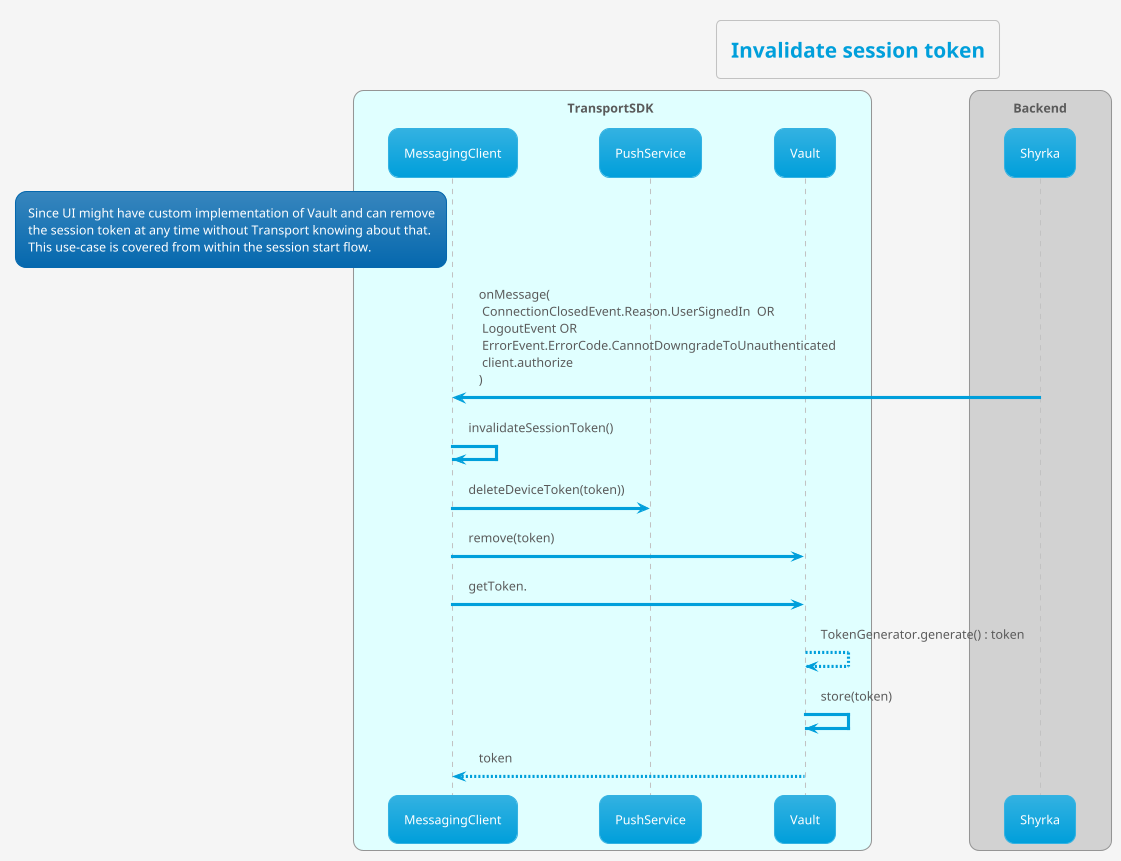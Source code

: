 @startuml
'https://plantuml.com/sequence-diagram

!theme bluegray
!pragma teoz true


skinparam backgroundColor #whitesmoke
title Invalidate session token

box TransportSDK #lightcyan
participant MessagingClient
participant PushService
participant Vault
end box
box Backend
participant Shyrka
end box

		rnote left of MessagingClient
		Since UI might have custom implementation of Vault and can remove
		the session token at any time without Transport knowing about that.
		This use-case is covered from within the session start flow.
    	end rnote

	Shyrka -> MessagingClient : onMessage(\n ConnectionClosedEvent.Reason.UserSignedIn  OR \n LogoutEvent OR \n ErrorEvent.ErrorCode.CannotDowngradeToUnauthenticated \n client.authorize \n)
    MessagingClient -> MessagingClient: invalidateSessionToken()
    MessagingClient -> PushService : deleteDeviceToken(token))
    MessagingClient -> Vault : remove(token)
    MessagingClient -> Vault : getToken.
    Vault --> Vault : TokenGenerator.generate() : token
    Vault -> Vault : store(token)
    Vault --> MessagingClient : token
@enduml


